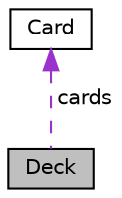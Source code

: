digraph "Deck"
{
  edge [fontname="Helvetica",fontsize="10",labelfontname="Helvetica",labelfontsize="10"];
  node [fontname="Helvetica",fontsize="10",shape=record];
  Node1 [label="Deck",height=0.2,width=0.4,color="black", fillcolor="grey75", style="filled", fontcolor="black"];
  Node2 -> Node1 [dir="back",color="darkorchid3",fontsize="10",style="dashed",label=" cards" ,fontname="Helvetica"];
  Node2 [label="Card",height=0.2,width=0.4,color="black", fillcolor="white", style="filled",URL="$structCard.html"];
}
